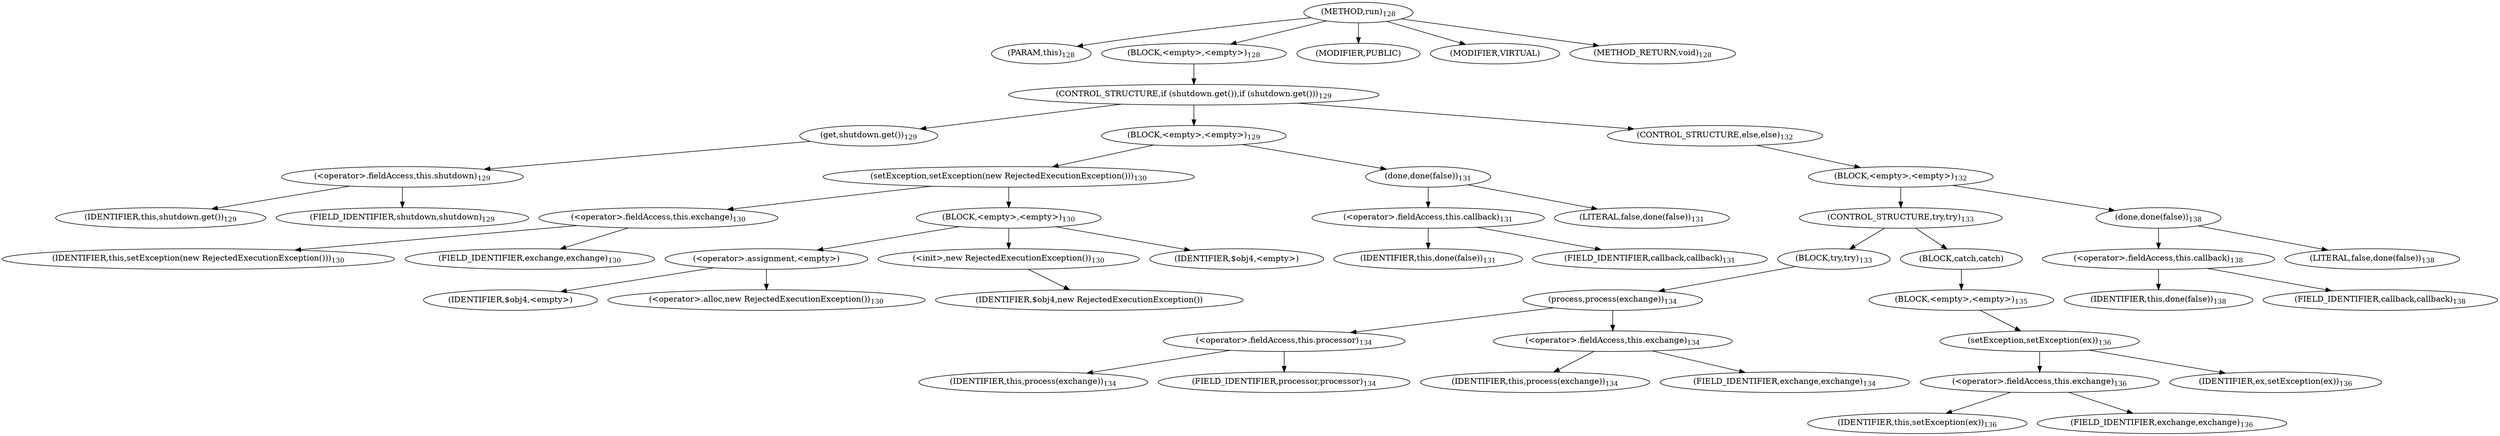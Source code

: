 digraph "run" {  
"285" [label = <(METHOD,run)<SUB>128</SUB>> ]
"286" [label = <(PARAM,this)<SUB>128</SUB>> ]
"287" [label = <(BLOCK,&lt;empty&gt;,&lt;empty&gt;)<SUB>128</SUB>> ]
"288" [label = <(CONTROL_STRUCTURE,if (shutdown.get()),if (shutdown.get()))<SUB>129</SUB>> ]
"289" [label = <(get,shutdown.get())<SUB>129</SUB>> ]
"290" [label = <(&lt;operator&gt;.fieldAccess,this.shutdown)<SUB>129</SUB>> ]
"291" [label = <(IDENTIFIER,this,shutdown.get())<SUB>129</SUB>> ]
"292" [label = <(FIELD_IDENTIFIER,shutdown,shutdown)<SUB>129</SUB>> ]
"293" [label = <(BLOCK,&lt;empty&gt;,&lt;empty&gt;)<SUB>129</SUB>> ]
"294" [label = <(setException,setException(new RejectedExecutionException()))<SUB>130</SUB>> ]
"295" [label = <(&lt;operator&gt;.fieldAccess,this.exchange)<SUB>130</SUB>> ]
"296" [label = <(IDENTIFIER,this,setException(new RejectedExecutionException()))<SUB>130</SUB>> ]
"297" [label = <(FIELD_IDENTIFIER,exchange,exchange)<SUB>130</SUB>> ]
"298" [label = <(BLOCK,&lt;empty&gt;,&lt;empty&gt;)<SUB>130</SUB>> ]
"299" [label = <(&lt;operator&gt;.assignment,&lt;empty&gt;)> ]
"300" [label = <(IDENTIFIER,$obj4,&lt;empty&gt;)> ]
"301" [label = <(&lt;operator&gt;.alloc,new RejectedExecutionException())<SUB>130</SUB>> ]
"302" [label = <(&lt;init&gt;,new RejectedExecutionException())<SUB>130</SUB>> ]
"303" [label = <(IDENTIFIER,$obj4,new RejectedExecutionException())> ]
"304" [label = <(IDENTIFIER,$obj4,&lt;empty&gt;)> ]
"305" [label = <(done,done(false))<SUB>131</SUB>> ]
"306" [label = <(&lt;operator&gt;.fieldAccess,this.callback)<SUB>131</SUB>> ]
"307" [label = <(IDENTIFIER,this,done(false))<SUB>131</SUB>> ]
"308" [label = <(FIELD_IDENTIFIER,callback,callback)<SUB>131</SUB>> ]
"309" [label = <(LITERAL,false,done(false))<SUB>131</SUB>> ]
"310" [label = <(CONTROL_STRUCTURE,else,else)<SUB>132</SUB>> ]
"311" [label = <(BLOCK,&lt;empty&gt;,&lt;empty&gt;)<SUB>132</SUB>> ]
"312" [label = <(CONTROL_STRUCTURE,try,try)<SUB>133</SUB>> ]
"313" [label = <(BLOCK,try,try)<SUB>133</SUB>> ]
"314" [label = <(process,process(exchange))<SUB>134</SUB>> ]
"315" [label = <(&lt;operator&gt;.fieldAccess,this.processor)<SUB>134</SUB>> ]
"316" [label = <(IDENTIFIER,this,process(exchange))<SUB>134</SUB>> ]
"317" [label = <(FIELD_IDENTIFIER,processor,processor)<SUB>134</SUB>> ]
"318" [label = <(&lt;operator&gt;.fieldAccess,this.exchange)<SUB>134</SUB>> ]
"319" [label = <(IDENTIFIER,this,process(exchange))<SUB>134</SUB>> ]
"320" [label = <(FIELD_IDENTIFIER,exchange,exchange)<SUB>134</SUB>> ]
"321" [label = <(BLOCK,catch,catch)> ]
"322" [label = <(BLOCK,&lt;empty&gt;,&lt;empty&gt;)<SUB>135</SUB>> ]
"323" [label = <(setException,setException(ex))<SUB>136</SUB>> ]
"324" [label = <(&lt;operator&gt;.fieldAccess,this.exchange)<SUB>136</SUB>> ]
"325" [label = <(IDENTIFIER,this,setException(ex))<SUB>136</SUB>> ]
"326" [label = <(FIELD_IDENTIFIER,exchange,exchange)<SUB>136</SUB>> ]
"327" [label = <(IDENTIFIER,ex,setException(ex))<SUB>136</SUB>> ]
"328" [label = <(done,done(false))<SUB>138</SUB>> ]
"329" [label = <(&lt;operator&gt;.fieldAccess,this.callback)<SUB>138</SUB>> ]
"330" [label = <(IDENTIFIER,this,done(false))<SUB>138</SUB>> ]
"331" [label = <(FIELD_IDENTIFIER,callback,callback)<SUB>138</SUB>> ]
"332" [label = <(LITERAL,false,done(false))<SUB>138</SUB>> ]
"333" [label = <(MODIFIER,PUBLIC)> ]
"334" [label = <(MODIFIER,VIRTUAL)> ]
"335" [label = <(METHOD_RETURN,void)<SUB>128</SUB>> ]
  "285" -> "286" 
  "285" -> "287" 
  "285" -> "333" 
  "285" -> "334" 
  "285" -> "335" 
  "287" -> "288" 
  "288" -> "289" 
  "288" -> "293" 
  "288" -> "310" 
  "289" -> "290" 
  "290" -> "291" 
  "290" -> "292" 
  "293" -> "294" 
  "293" -> "305" 
  "294" -> "295" 
  "294" -> "298" 
  "295" -> "296" 
  "295" -> "297" 
  "298" -> "299" 
  "298" -> "302" 
  "298" -> "304" 
  "299" -> "300" 
  "299" -> "301" 
  "302" -> "303" 
  "305" -> "306" 
  "305" -> "309" 
  "306" -> "307" 
  "306" -> "308" 
  "310" -> "311" 
  "311" -> "312" 
  "311" -> "328" 
  "312" -> "313" 
  "312" -> "321" 
  "313" -> "314" 
  "314" -> "315" 
  "314" -> "318" 
  "315" -> "316" 
  "315" -> "317" 
  "318" -> "319" 
  "318" -> "320" 
  "321" -> "322" 
  "322" -> "323" 
  "323" -> "324" 
  "323" -> "327" 
  "324" -> "325" 
  "324" -> "326" 
  "328" -> "329" 
  "328" -> "332" 
  "329" -> "330" 
  "329" -> "331" 
}
